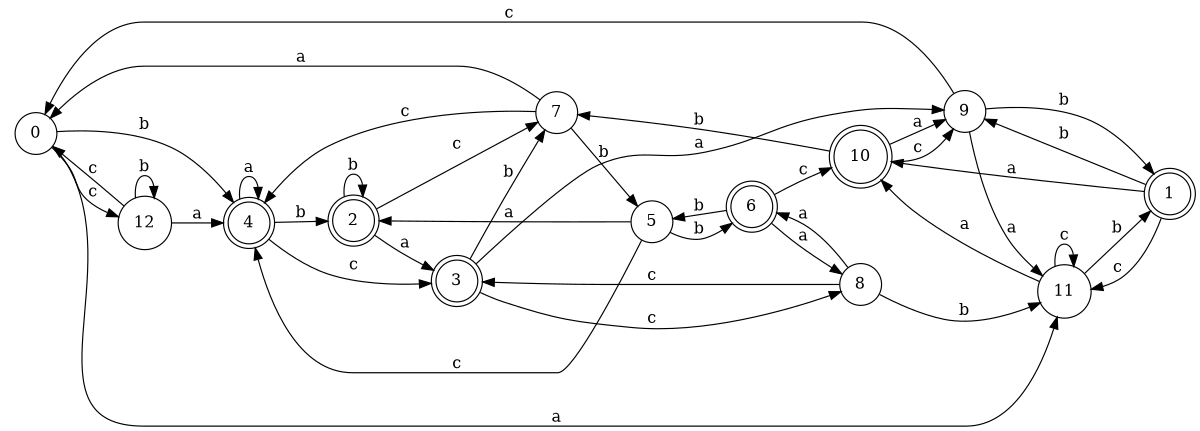 digraph n11_3 {
__start0 [label="" shape="none"];

rankdir=LR;
size="8,5";

s0 [style="filled", color="black", fillcolor="white" shape="circle", label="0"];
s1 [style="rounded,filled", color="black", fillcolor="white" shape="doublecircle", label="1"];
s2 [style="rounded,filled", color="black", fillcolor="white" shape="doublecircle", label="2"];
s3 [style="rounded,filled", color="black", fillcolor="white" shape="doublecircle", label="3"];
s4 [style="rounded,filled", color="black", fillcolor="white" shape="doublecircle", label="4"];
s5 [style="filled", color="black", fillcolor="white" shape="circle", label="5"];
s6 [style="rounded,filled", color="black", fillcolor="white" shape="doublecircle", label="6"];
s7 [style="filled", color="black", fillcolor="white" shape="circle", label="7"];
s8 [style="filled", color="black", fillcolor="white" shape="circle", label="8"];
s9 [style="filled", color="black", fillcolor="white" shape="circle", label="9"];
s10 [style="rounded,filled", color="black", fillcolor="white" shape="doublecircle", label="10"];
s11 [style="filled", color="black", fillcolor="white" shape="circle", label="11"];
s12 [style="filled", color="black", fillcolor="white" shape="circle", label="12"];
s0 -> s11 [label="a"];
s0 -> s4 [label="b"];
s0 -> s12 [label="c"];
s1 -> s10 [label="a"];
s1 -> s9 [label="b"];
s1 -> s11 [label="c"];
s2 -> s3 [label="a"];
s2 -> s2 [label="b"];
s2 -> s7 [label="c"];
s3 -> s9 [label="a"];
s3 -> s7 [label="b"];
s3 -> s8 [label="c"];
s4 -> s4 [label="a"];
s4 -> s2 [label="b"];
s4 -> s3 [label="c"];
s5 -> s2 [label="a"];
s5 -> s6 [label="b"];
s5 -> s4 [label="c"];
s6 -> s8 [label="a"];
s6 -> s5 [label="b"];
s6 -> s10 [label="c"];
s7 -> s0 [label="a"];
s7 -> s5 [label="b"];
s7 -> s4 [label="c"];
s8 -> s6 [label="a"];
s8 -> s11 [label="b"];
s8 -> s3 [label="c"];
s9 -> s11 [label="a"];
s9 -> s1 [label="b"];
s9 -> s0 [label="c"];
s10 -> s9 [label="a"];
s10 -> s7 [label="b"];
s10 -> s9 [label="c"];
s11 -> s10 [label="a"];
s11 -> s1 [label="b"];
s11 -> s11 [label="c"];
s12 -> s4 [label="a"];
s12 -> s12 [label="b"];
s12 -> s0 [label="c"];

}